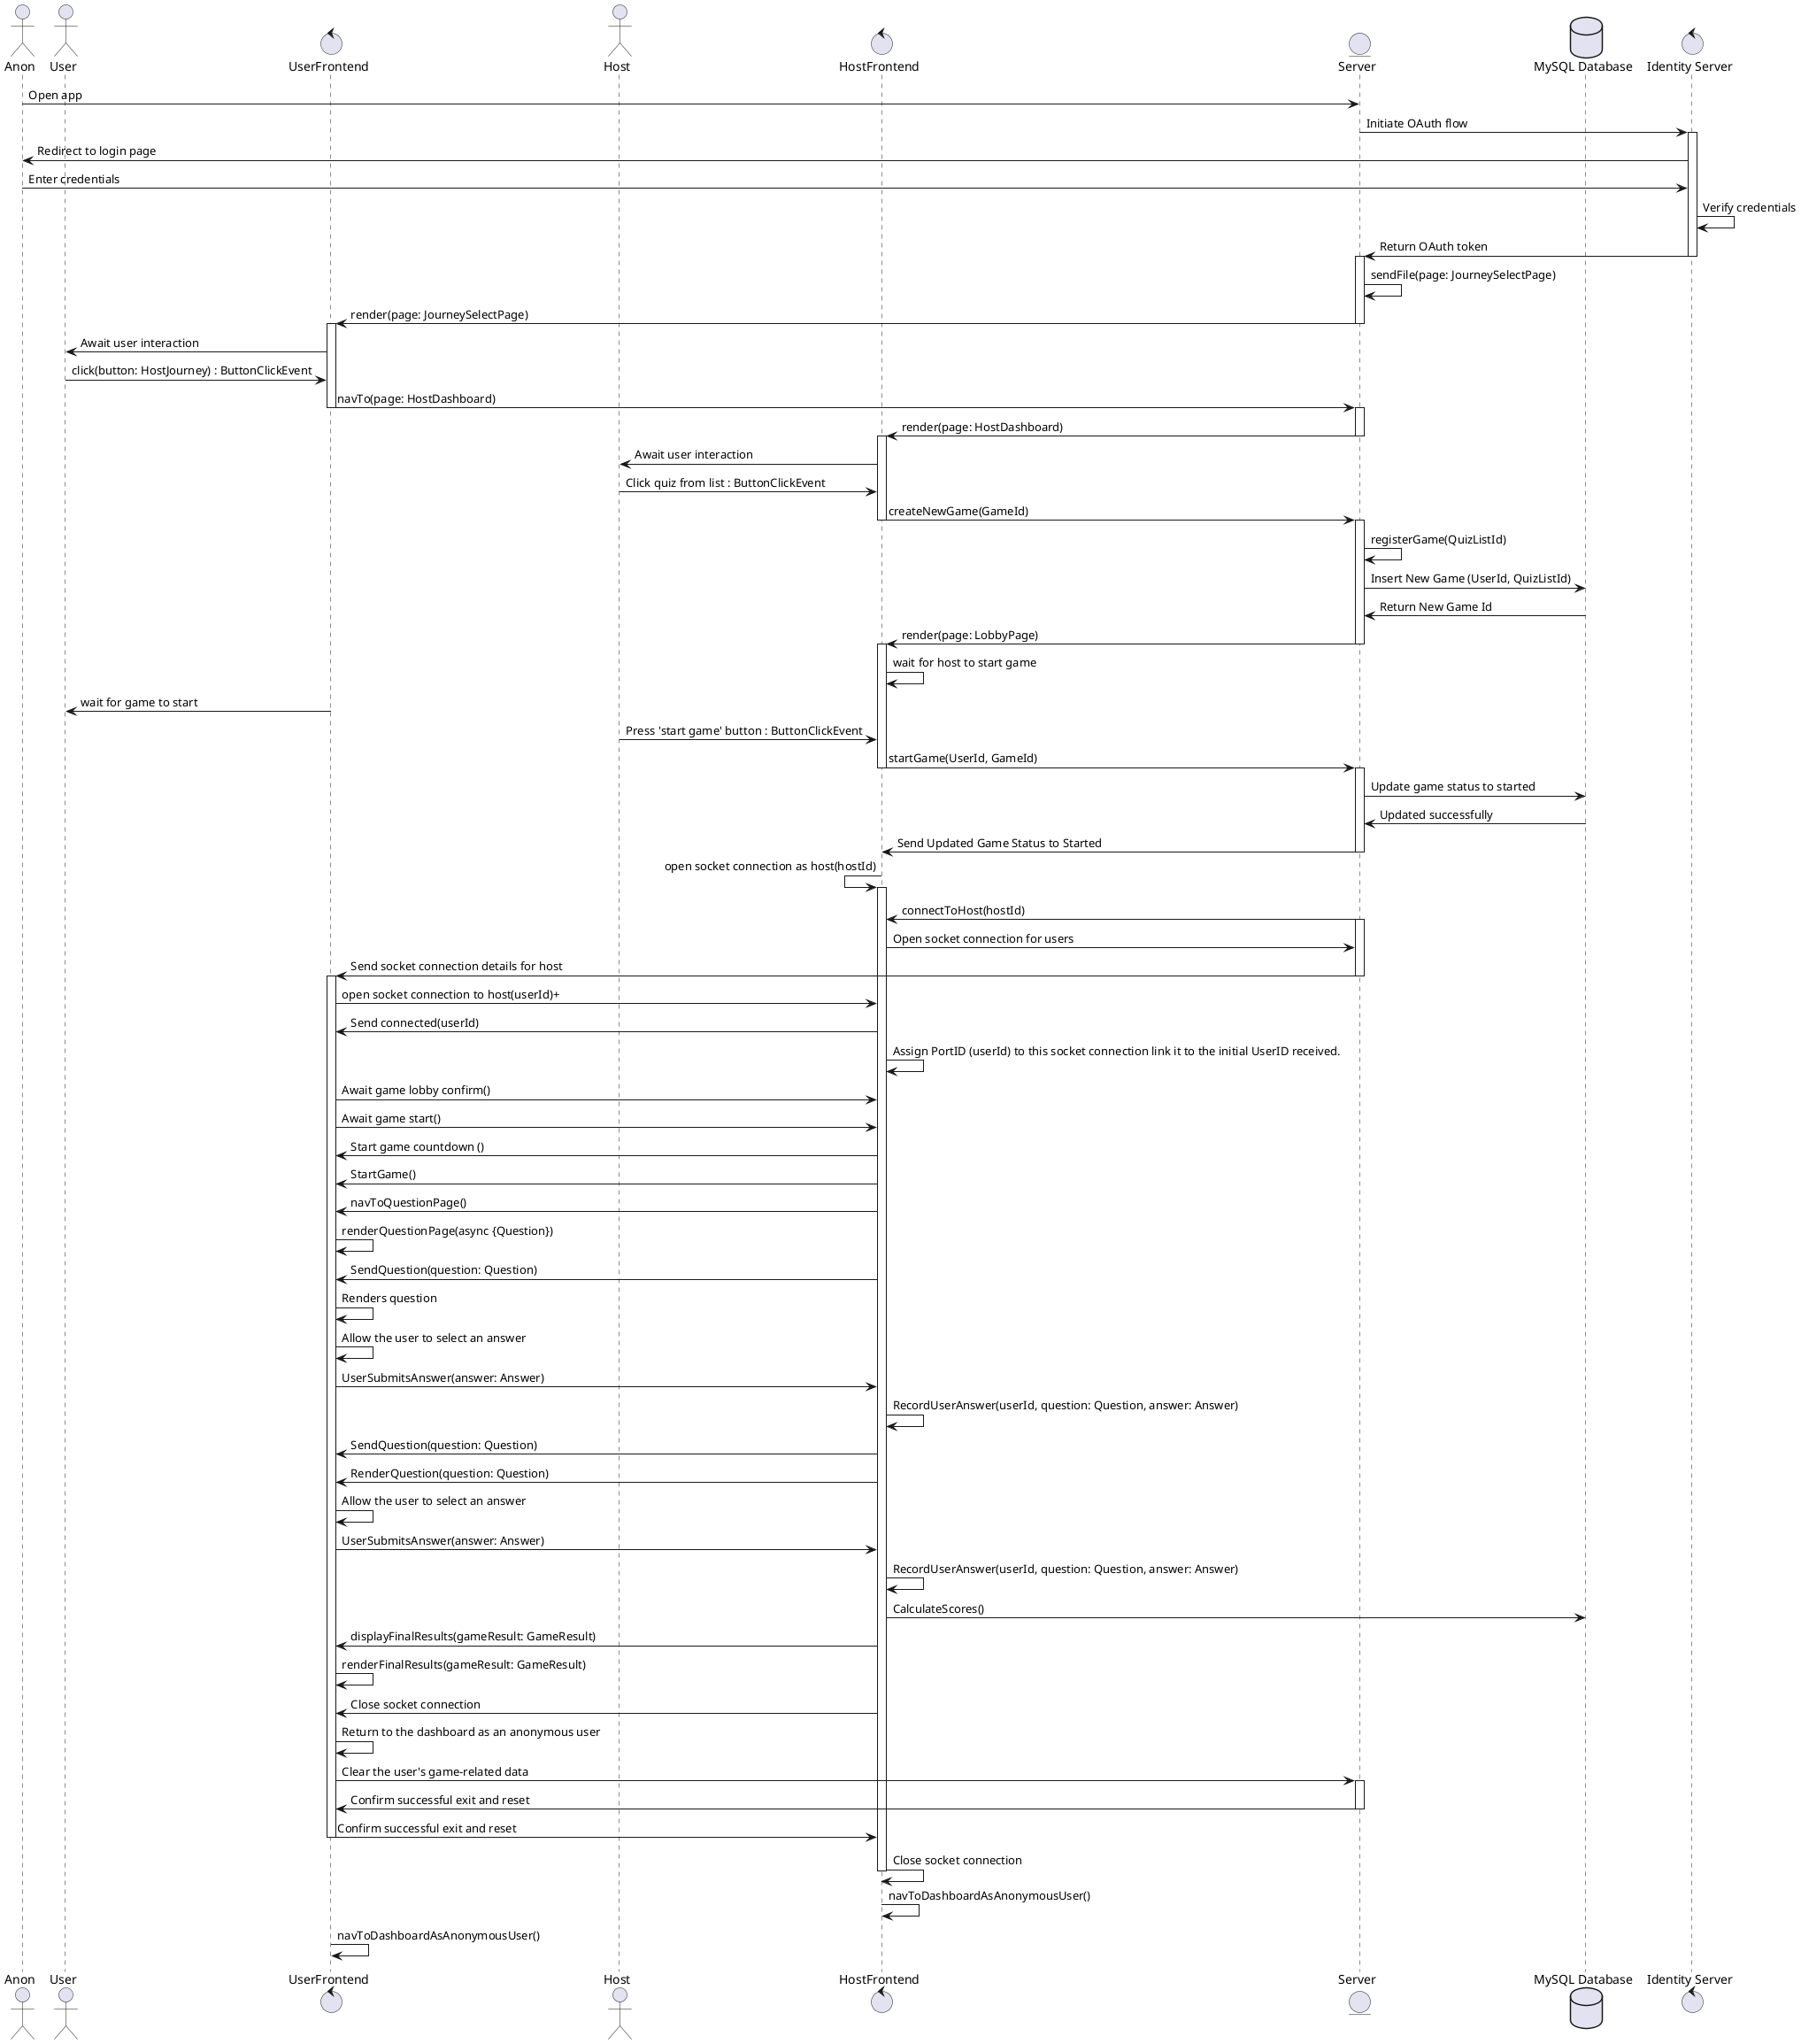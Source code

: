 @startuml 'Game Flow'
actor Anon as Anon
actor User as User
control UserFrontend as UserFrontend

actor Host as Host
control HostFrontend as HostFrontend
entity Server as Server

database "MySQL Database" as Db_MySQL

control "Identity Server" as identityServer

Anon -> Server: Open app
Server -> identityServer: Initiate OAuth flow
activate identityServer
identityServer -> Anon: Redirect to login page
Anon -> identityServer: Enter credentials
identityServer -> identityServer: Verify credentials
identityServer -> Server: Return OAuth token
deactivate identityServer
activate Server
Server -> Server: sendFile(page: JourneySelectPage)
Server -> UserFrontend: render(page: JourneySelectPage)
deactivate Server
activate UserFrontend
UserFrontend -> User: Await user interaction
User -> UserFrontend: click(button: HostJourney) : ButtonClickEvent
UserFrontend -> Server: navTo(page: HostDashboard)
deactivate UserFrontend

activate Server
Server -> HostFrontend: render(page: HostDashboard)
deactivate Server
activate HostFrontend

HostFrontend -> Host: Await user interaction
HostFrontend <- Host: Click quiz from list : ButtonClickEvent
HostFrontend -> Server: createNewGame(GameId)
deactivate HostFrontend
activate Server
Server -> Server: registerGame(QuizListId)
Server -> Db_MySQL: Insert New Game (UserId, QuizListId)
Db_MySQL -> Server: Return New Game Id
Server -> HostFrontend: render(page: LobbyPage)
deactivate Server
activate HostFrontend
HostFrontend -> HostFrontend: wait for host to start game

UserFrontend -> User: wait for game to start

Host -> HostFrontend: Press 'start game' button : ButtonClickEvent
HostFrontend -> Server: startGame(UserId, GameId)
deactivate HostFrontend
activate Server
Server -> Db_MySQL: Update game status to started
Db_MySQL -> Server: Updated successfully
Server -> HostFrontend: Send Updated Game Status to Started
deactivate Server

HostFrontend <- HostFrontend: open socket connection as host(hostId)
activate HostFrontend
Server -> HostFrontend: connectToHost(hostId)
activate Server
HostFrontend -> Server: Open socket connection for users
Server -> UserFrontend: Send socket connection details for host
deactivate Server
activate UserFrontend
UserFrontend -> HostFrontend: open socket connection to host(userId)+
HostFrontend -> UserFrontend: Send connected(userId)

HostFrontend -> HostFrontend: Assign PortID (userId) to this socket connection link it to the initial UserID received.

UserFrontend -> HostFrontend: Await game lobby confirm()

UserFrontend -> HostFrontend: Await game start()

HostFrontend -> UserFrontend: Start game countdown ()

HostFrontend -> UserFrontend: StartGame()

HostFrontend -> UserFrontend: navToQuestionPage()

UserFrontend -> UserFrontend: renderQuestionPage(async {Question})

HostFrontend -> UserFrontend: SendQuestion(question: Question)

UserFrontend -> UserFrontend: Renders question

UserFrontend -> UserFrontend: Allow the user to select an answer

UserFrontend -> HostFrontend: UserSubmitsAnswer(answer: Answer)

HostFrontend -> HostFrontend: RecordUserAnswer(userId, question: Question, answer: Answer)

HostFrontend -> UserFrontend: SendQuestion(question: Question)

HostFrontend -> UserFrontend: RenderQuestion(question: Question)

UserFrontend -> UserFrontend: Allow the user to select an answer

UserFrontend -> HostFrontend: UserSubmitsAnswer(answer: Answer)

HostFrontend -> HostFrontend: RecordUserAnswer(userId, question: Question, answer: Answer)

HostFrontend -> Db_MySQL: CalculateScores()

HostFrontend -> UserFrontend: displayFinalResults(gameResult: GameResult)

UserFrontend -> UserFrontend: renderFinalResults(gameResult: GameResult)

HostFrontend -> UserFrontend: Close socket connection

UserFrontend -> UserFrontend: Return to the dashboard as an anonymous user

UserFrontend -> Server: Clear the user's game-related data
activate Server
Server -> UserFrontend: Confirm successful exit and reset
deactivate Server

UserFrontend -> HostFrontend: Confirm successful exit and reset
deactivate UserFrontend

HostFrontend -> HostFrontend: Close socket connection
deactivate HostFrontend

HostFrontend -> HostFrontend: navToDashboardAsAnonymousUser()
UserFrontend -> UserFrontend: navToDashboardAsAnonymousUser()

@enduml
